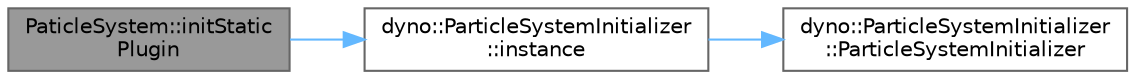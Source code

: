 digraph "PaticleSystem::initStaticPlugin"
{
 // LATEX_PDF_SIZE
  bgcolor="transparent";
  edge [fontname=Helvetica,fontsize=10,labelfontname=Helvetica,labelfontsize=10];
  node [fontname=Helvetica,fontsize=10,shape=box,height=0.2,width=0.4];
  rankdir="LR";
  Node1 [id="Node000001",label="PaticleSystem::initStatic\lPlugin",height=0.2,width=0.4,color="gray40", fillcolor="grey60", style="filled", fontcolor="black",tooltip=" "];
  Node1 -> Node2 [id="edge1_Node000001_Node000002",color="steelblue1",style="solid",tooltip=" "];
  Node2 [id="Node000002",label="dyno::ParticleSystemInitializer\l::instance",height=0.2,width=0.4,color="grey40", fillcolor="white", style="filled",URL="$classdyno_1_1_particle_system_initializer.html#ab62620c19d0c24535a4b96a89c57fd4a",tooltip=" "];
  Node2 -> Node3 [id="edge2_Node000002_Node000003",color="steelblue1",style="solid",tooltip=" "];
  Node3 [id="Node000003",label="dyno::ParticleSystemInitializer\l::ParticleSystemInitializer",height=0.2,width=0.4,color="grey40", fillcolor="white", style="filled",URL="$classdyno_1_1_particle_system_initializer.html#ac292323a4c8f454ebc6c06de47474e33",tooltip=" "];
}
